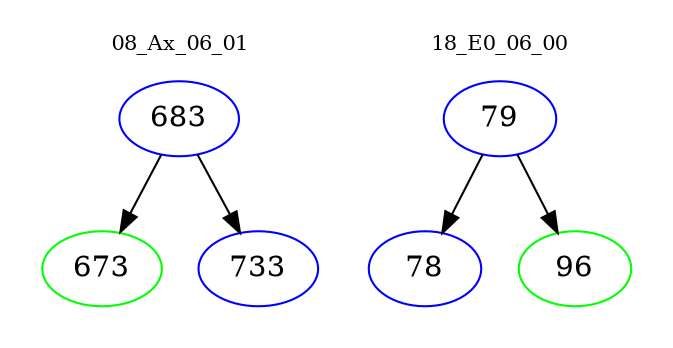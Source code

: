 digraph{
subgraph cluster_0 {
color = white
label = "08_Ax_06_01";
fontsize=10;
T0_683 [label="683", color="blue"]
T0_683 -> T0_673 [color="black"]
T0_673 [label="673", color="green"]
T0_683 -> T0_733 [color="black"]
T0_733 [label="733", color="blue"]
}
subgraph cluster_1 {
color = white
label = "18_E0_06_00";
fontsize=10;
T1_79 [label="79", color="blue"]
T1_79 -> T1_78 [color="black"]
T1_78 [label="78", color="blue"]
T1_79 -> T1_96 [color="black"]
T1_96 [label="96", color="green"]
}
}

